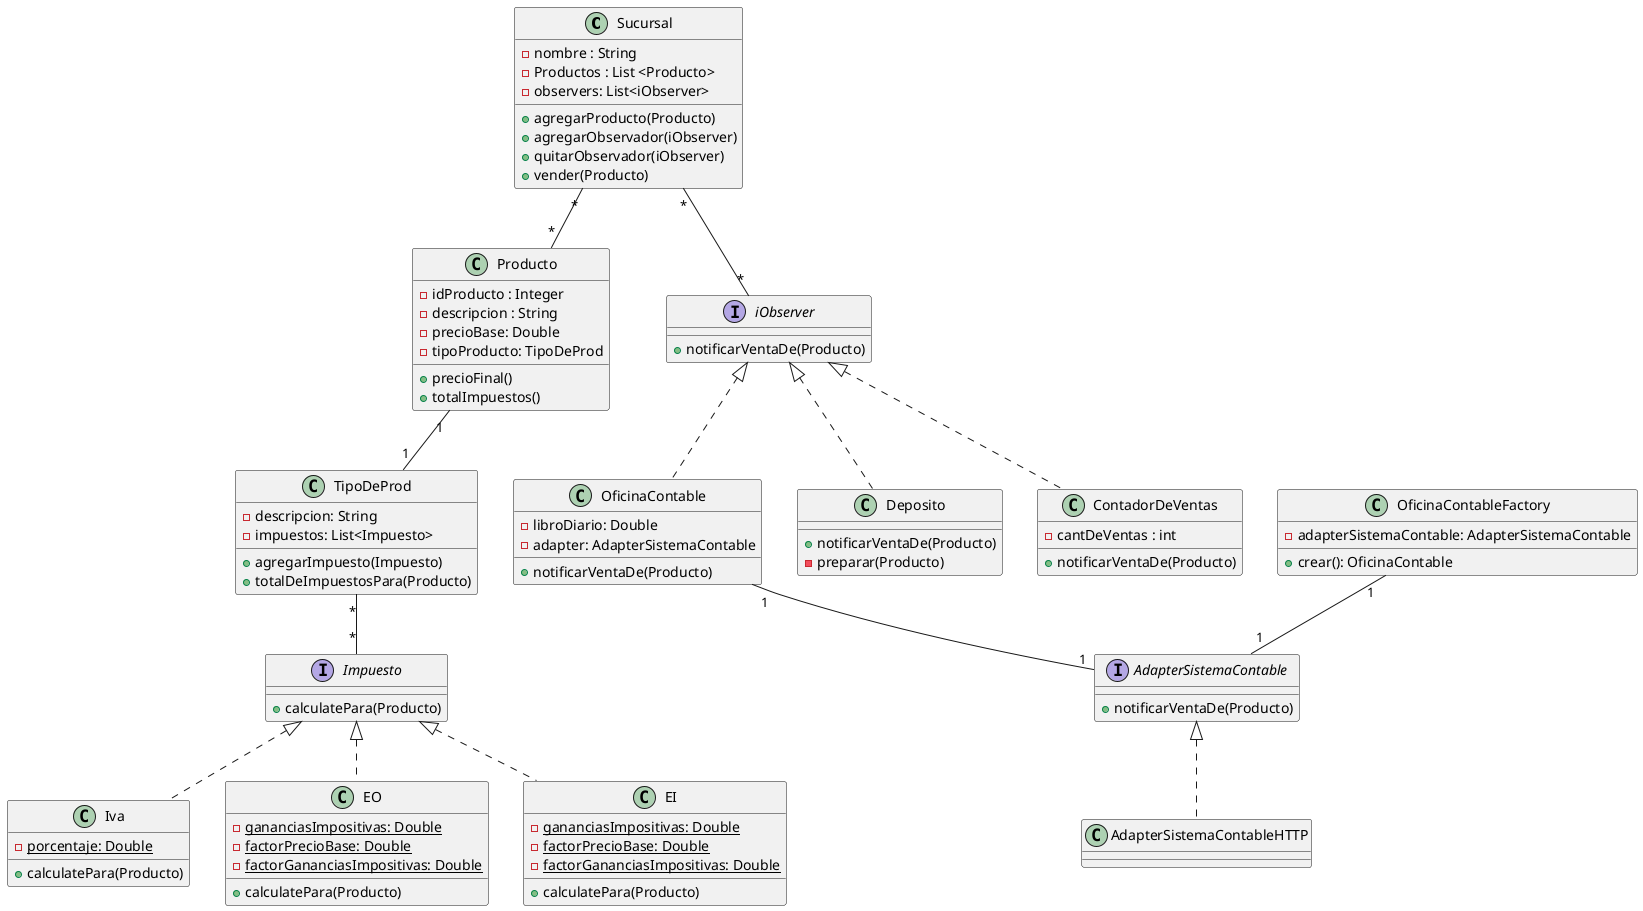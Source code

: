 @startuml
'https://plantuml.com/class-diagram



class Sucursal
class Producto
class TipoDeProd
interface Impuesto

Sucursal "*"--"*" Producto
Sucursal "*"--"*" iObserver
Producto "1"--"1" TipoDeProd
TipoDeProd "*"--"*" Impuesto
OficinaContable "1"--"1" AdapterSistemaContable
OficinaContableFactory "1"--"1" AdapterSistemaContable

class Sucursal {
    - nombre : String
    - Productos : List <Producto>
    - observers: List<iObserver>
    + agregarProducto(Producto)
    + agregarObservador(iObserver)
    + quitarObservador(iObserver)
    + vender(Producto)
}

interface iObserver {
    + notificarVentaDe(Producto)
}

class Deposito implements iObserver {
     + notificarVentaDe(Producto)
     - preparar(Producto)

}

class ContadorDeVentas implements iObserver {
     - cantDeVentas : int
     + notificarVentaDe(Producto)
}

class OficinaContable implements iObserver {
     - libroDiario: Double
     - adapter: AdapterSistemaContable
     + notificarVentaDe(Producto)
}

interface AdapterSistemaContable {
    + notificarVentaDe(Producto)
}

class AdapterSistemaContableHTTP implements AdapterSistemaContable {

}

class OficinaContableFactory {
  - adapterSistemaContable: AdapterSistemaContable
  + crear(): OficinaContable
}
class Producto {
    -idProducto : Integer
    -descripcion : String
    -precioBase: Double
    -tipoProducto: TipoDeProd
    + precioFinal()
    + totalImpuestos()
}

class TipoDeProd {
    -descripcion: String
    -impuestos: List<Impuesto>
    + agregarImpuesto(Impuesto)
    + totalDeImpuestosPara(Producto)
}

interface Impuesto {
    +calculatePara(Producto)
}

class Iva implements Impuesto {
    - {static} porcentaje: Double
    +calculatePara(Producto)
}

class EO implements Impuesto {
  - {static} gananciasImpositivas: Double
  - {static} factorPrecioBase: Double
  - {static} factorGananciasImpositivas: Double
    +calculatePara(Producto)
}

class EI implements Impuesto {
 - {static} gananciasImpositivas: Double
  - {static} factorPrecioBase: Double
  - {static} factorGananciasImpositivas: Double
    +calculatePara(Producto)
}


@enduml